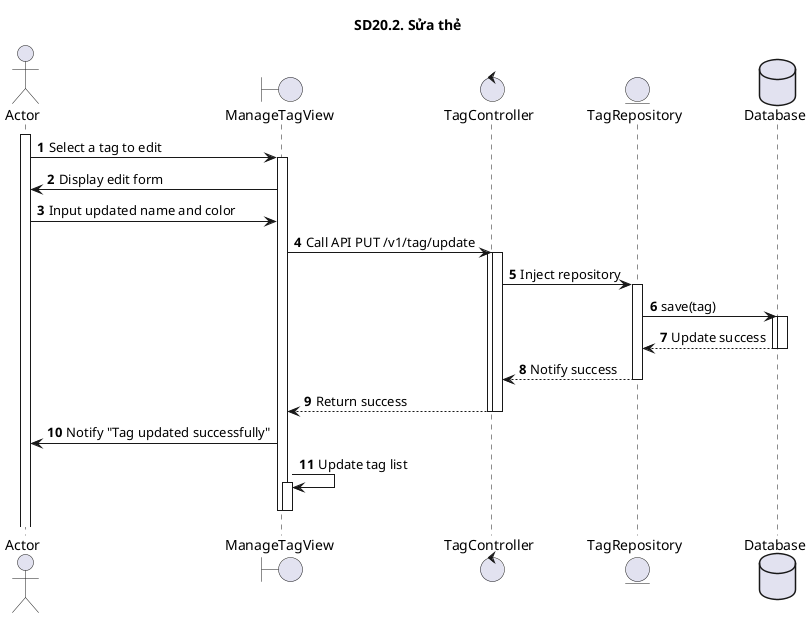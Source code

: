 @startuml SQ
autonumber
title SD20.2. Sửa thẻ
actor "Actor" as actor
boundary "ManageTagView" as manageView
control "TagController" as controller
entity "TagRepository" as model
database "Database" as database
activate actor
actor -> manageView : Select a tag to edit
activate manageView
    manageView -> actor : Display edit form
    actor -> manageView : Input updated name and color
    manageView -> controller : Call API PUT /v1/tag/update
    activate controller
activate controller
    controller -> model : Inject repository
activate model
    model -> database : save(tag)
    activate database
activate database
    database --> model : Update success
deactivate database
    deactivate database
    model --> controller : Notify success
deactivate model
    deactivate model
    controller --> manageView : Return success
deactivate controller
    deactivate controller
    manageView -> actor : Notify "Tag updated successfully"
    manageView -> manageView : Update tag list
activate manageView
deactivate manageView
deactivate manageView